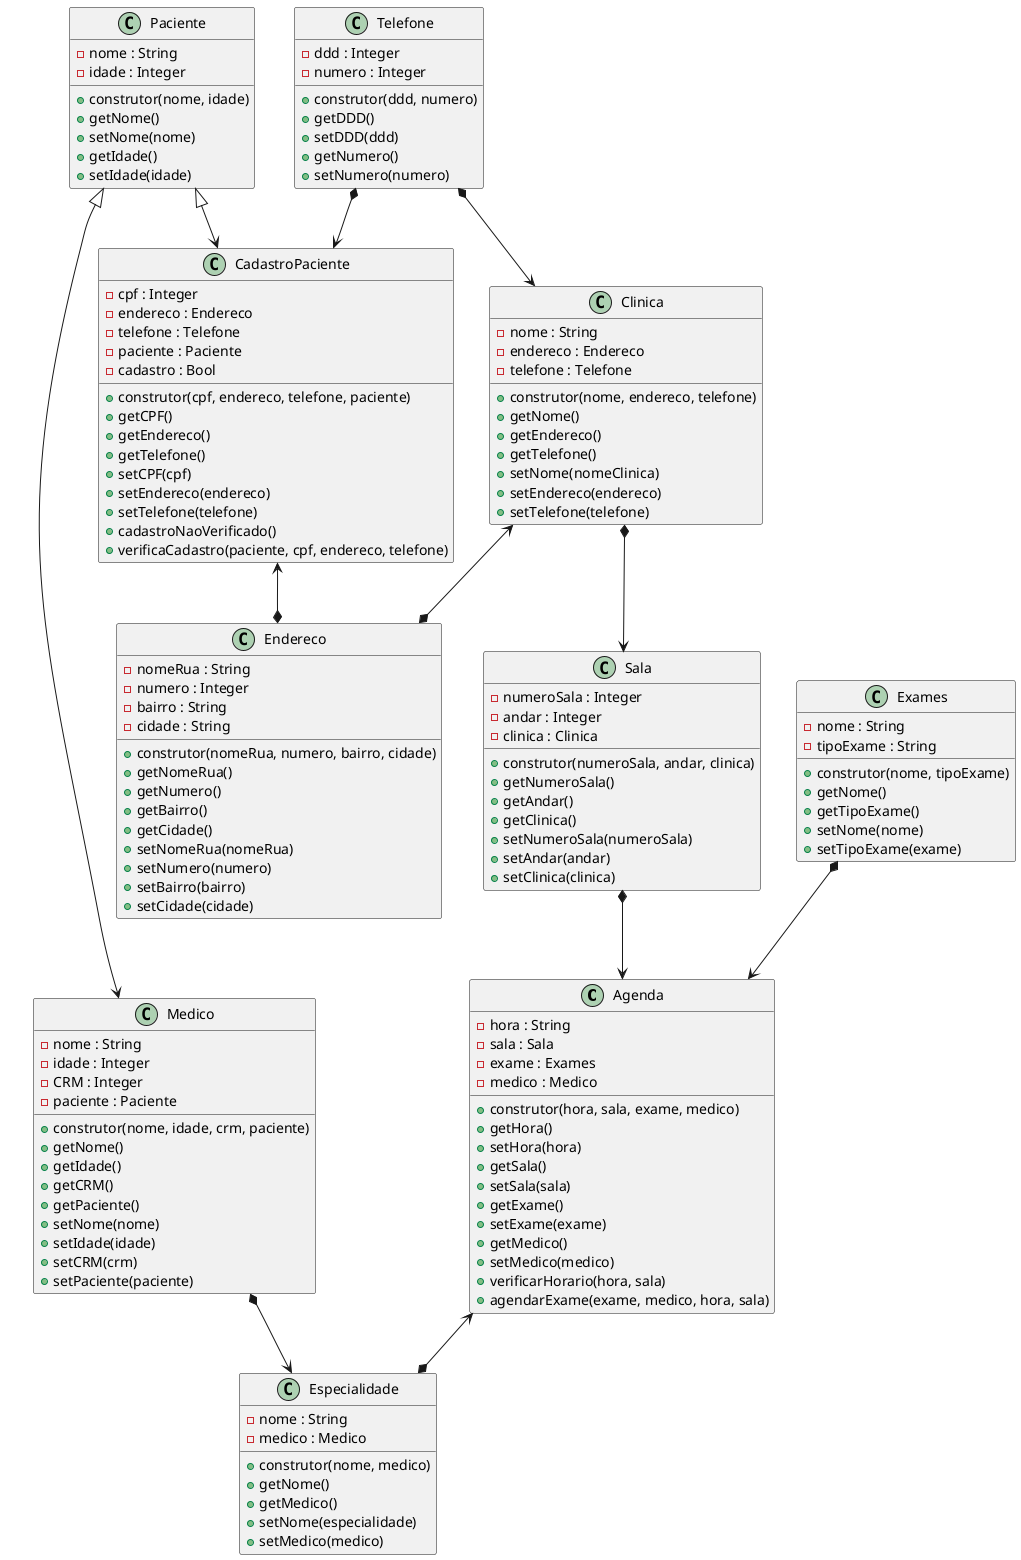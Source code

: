 @startuml Gerenciamento de Exames Medicos

    class Agenda{
        - hora : String
        - sala : Sala
        - exame : Exames
        - medico : Medico
        + construtor(hora, sala, exame, medico)
        + getHora()
        + setHora(hora)
        + getSala()
        + setSala(sala)
        + getExame()
        + setExame(exame)
        + getMedico()
        + setMedico(medico)
        + verificarHorario(hora, sala)
        + agendarExame(exame, medico, hora, sala)
    }

    class Paciente{
        - nome : String
        - idade : Integer
        + construtor(nome, idade)
        + getNome()
        + setNome(nome)
        + getIdade()
        + setIdade(idade)
    }

    class CadastroPaciente{
        - cpf : Integer
        - endereco : Endereco
        - telefone : Telefone
        - paciente : Paciente
        - cadastro : Bool
        + construtor(cpf, endereco, telefone, paciente)
        + getCPF()
        + getEndereco()
        + getTelefone()
        + setCPF(cpf)
        + setEndereco(endereco)
        + setTelefone(telefone)
        + cadastroNaoVerificado()
        + verificaCadastro(paciente, cpf, endereco, telefone)
    }

    class Medico{
        - nome : String
        - idade : Integer
        - CRM : Integer
        - paciente : Paciente
        + construtor(nome, idade, crm, paciente)
        + getNome()
        + getIdade()
        + getCRM()
        + getPaciente()
        + setNome(nome)
        + setIdade(idade)
        + setCRM(crm)
        + setPaciente(paciente)
    }

    class Exames{
        - nome : String
        - tipoExame : String
        + construtor(nome, tipoExame)
        + getNome()
        + getTipoExame()
        + setNome(nome)
        + setTipoExame(exame)
    }

    class Especialidade{
        - nome : String
        - medico : Medico
        + construtor(nome, medico)
        + getNome()
        + getMedico()
        + setNome(especialidade)
        + setMedico(medico)
    }

    class Clinica{
        - nome : String
        - endereco : Endereco
        - telefone : Telefone
        + construtor(nome, endereco, telefone)
        + getNome()
        + getEndereco()
        + getTelefone()
        + setNome(nomeClinica)
        + setEndereco(endereco)
        + setTelefone(telefone)
    }

    class Sala{
        - numeroSala : Integer
        - andar : Integer
        - clinica : Clinica
        + construtor(numeroSala, andar, clinica)
        + getNumeroSala()
        + getAndar()
        + getClinica()
        + setNumeroSala(numeroSala)
        + setAndar(andar)
        + setClinica(clinica)
    }

    class Endereco{
        - nomeRua : String
        - numero : Integer
        - bairro : String
        - cidade : String
        + construtor(nomeRua, numero, bairro, cidade)
        + getNomeRua()
        + getNumero()
        + getBairro()
        + getCidade()
        + setNomeRua(nomeRua)
        + setNumero(numero)
        + setBairro(bairro)
        + setCidade(cidade)
    }

    class Telefone{
        - ddd : Integer
        - numero : Integer
        + construtor(ddd, numero)
        + getDDD()
        + setDDD(ddd)
        + getNumero()
        + setNumero(numero)
    }

    Paciente <|--> CadastroPaciente
    Paciente <|--> Medico
    Medico *--> Especialidade
    Exames *--> Agenda
    Sala *--> Agenda
    Agenda <--* Especialidade
    Clinica *--> Sala
    Clinica <--* Endereco
    CadastroPaciente <--* Endereco
    Telefone *--> Clinica
    Telefone *--> CadastroPaciente

@enduml